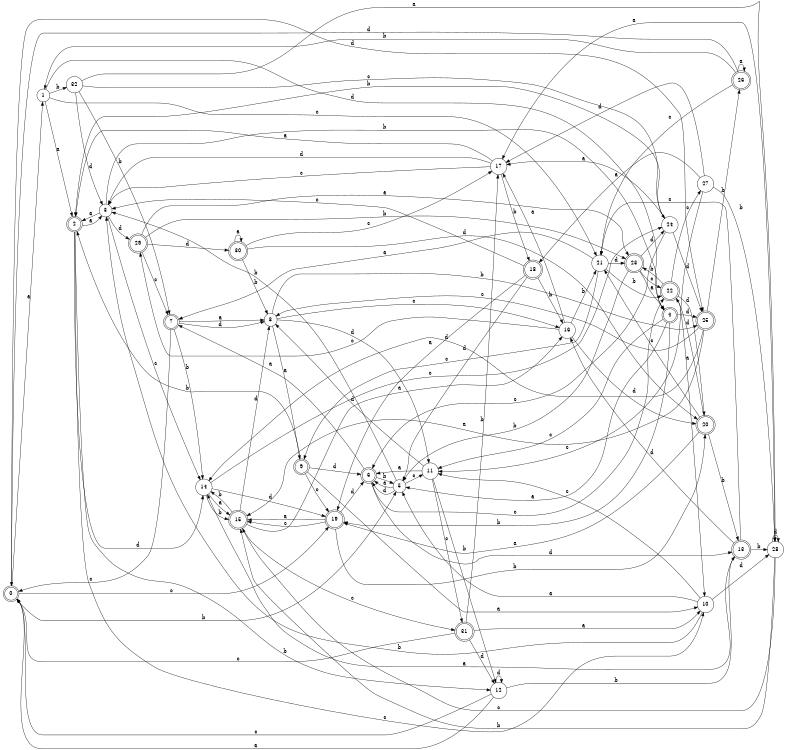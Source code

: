 digraph n27_6 {
__start0 [label="" shape="none"];

rankdir=LR;
size="8,5";

s0 [style="rounded,filled", color="black", fillcolor="white" shape="doublecircle", label="0"];
s1 [style="filled", color="black", fillcolor="white" shape="circle", label="1"];
s2 [style="rounded,filled", color="black", fillcolor="white" shape="doublecircle", label="2"];
s3 [style="filled", color="black", fillcolor="white" shape="circle", label="3"];
s4 [style="rounded,filled", color="black", fillcolor="white" shape="doublecircle", label="4"];
s5 [style="filled", color="black", fillcolor="white" shape="circle", label="5"];
s6 [style="rounded,filled", color="black", fillcolor="white" shape="doublecircle", label="6"];
s7 [style="rounded,filled", color="black", fillcolor="white" shape="doublecircle", label="7"];
s8 [style="filled", color="black", fillcolor="white" shape="circle", label="8"];
s9 [style="rounded,filled", color="black", fillcolor="white" shape="doublecircle", label="9"];
s10 [style="filled", color="black", fillcolor="white" shape="circle", label="10"];
s11 [style="filled", color="black", fillcolor="white" shape="circle", label="11"];
s12 [style="filled", color="black", fillcolor="white" shape="circle", label="12"];
s13 [style="rounded,filled", color="black", fillcolor="white" shape="doublecircle", label="13"];
s14 [style="filled", color="black", fillcolor="white" shape="circle", label="14"];
s15 [style="rounded,filled", color="black", fillcolor="white" shape="doublecircle", label="15"];
s16 [style="filled", color="black", fillcolor="white" shape="circle", label="16"];
s17 [style="filled", color="black", fillcolor="white" shape="circle", label="17"];
s18 [style="rounded,filled", color="black", fillcolor="white" shape="doublecircle", label="18"];
s19 [style="rounded,filled", color="black", fillcolor="white" shape="doublecircle", label="19"];
s20 [style="rounded,filled", color="black", fillcolor="white" shape="doublecircle", label="20"];
s21 [style="filled", color="black", fillcolor="white" shape="circle", label="21"];
s22 [style="rounded,filled", color="black", fillcolor="white" shape="doublecircle", label="22"];
s23 [style="rounded,filled", color="black", fillcolor="white" shape="doublecircle", label="23"];
s24 [style="filled", color="black", fillcolor="white" shape="circle", label="24"];
s25 [style="rounded,filled", color="black", fillcolor="white" shape="doublecircle", label="25"];
s26 [style="rounded,filled", color="black", fillcolor="white" shape="doublecircle", label="26"];
s27 [style="filled", color="black", fillcolor="white" shape="circle", label="27"];
s28 [style="filled", color="black", fillcolor="white" shape="circle", label="28"];
s29 [style="rounded,filled", color="black", fillcolor="white" shape="doublecircle", label="29"];
s30 [style="rounded,filled", color="black", fillcolor="white" shape="doublecircle", label="30"];
s31 [style="rounded,filled", color="black", fillcolor="white" shape="doublecircle", label="31"];
s32 [style="filled", color="black", fillcolor="white" shape="circle", label="32"];
s0 -> s1 [label="a"];
s0 -> s5 [label="b"];
s0 -> s19 [label="c"];
s0 -> s25 [label="d"];
s1 -> s2 [label="a"];
s1 -> s32 [label="b"];
s1 -> s21 [label="c"];
s1 -> s4 [label="d"];
s2 -> s3 [label="a"];
s2 -> s12 [label="b"];
s2 -> s10 [label="c"];
s2 -> s14 [label="d"];
s3 -> s2 [label="a"];
s3 -> s4 [label="b"];
s3 -> s14 [label="c"];
s3 -> s29 [label="d"];
s4 -> s5 [label="a"];
s4 -> s19 [label="b"];
s4 -> s11 [label="c"];
s4 -> s25 [label="d"];
s5 -> s6 [label="a"];
s5 -> s3 [label="b"];
s5 -> s11 [label="c"];
s5 -> s6 [label="d"];
s6 -> s7 [label="a"];
s6 -> s5 [label="b"];
s6 -> s22 [label="c"];
s6 -> s13 [label="d"];
s7 -> s8 [label="a"];
s7 -> s14 [label="b"];
s7 -> s0 [label="c"];
s7 -> s8 [label="d"];
s8 -> s9 [label="a"];
s8 -> s25 [label="b"];
s8 -> s16 [label="c"];
s8 -> s11 [label="d"];
s9 -> s10 [label="a"];
s9 -> s2 [label="b"];
s9 -> s19 [label="c"];
s9 -> s6 [label="d"];
s10 -> s5 [label="a"];
s10 -> s3 [label="b"];
s10 -> s11 [label="c"];
s10 -> s28 [label="d"];
s11 -> s6 [label="a"];
s11 -> s12 [label="b"];
s11 -> s31 [label="c"];
s11 -> s8 [label="d"];
s12 -> s0 [label="a"];
s12 -> s13 [label="b"];
s12 -> s0 [label="c"];
s12 -> s12 [label="d"];
s13 -> s14 [label="a"];
s13 -> s28 [label="b"];
s13 -> s21 [label="c"];
s13 -> s16 [label="d"];
s14 -> s15 [label="a"];
s14 -> s15 [label="b"];
s14 -> s24 [label="c"];
s14 -> s19 [label="d"];
s15 -> s16 [label="a"];
s15 -> s14 [label="b"];
s15 -> s31 [label="c"];
s15 -> s8 [label="d"];
s16 -> s17 [label="a"];
s16 -> s21 [label="b"];
s16 -> s29 [label="c"];
s16 -> s20 [label="d"];
s17 -> s2 [label="a"];
s17 -> s18 [label="b"];
s17 -> s3 [label="c"];
s17 -> s3 [label="d"];
s18 -> s19 [label="a"];
s18 -> s16 [label="b"];
s18 -> s3 [label="c"];
s18 -> s5 [label="d"];
s19 -> s15 [label="a"];
s19 -> s20 [label="b"];
s19 -> s15 [label="c"];
s19 -> s6 [label="d"];
s20 -> s19 [label="a"];
s20 -> s13 [label="b"];
s20 -> s21 [label="c"];
s20 -> s22 [label="d"];
s21 -> s7 [label="a"];
s21 -> s22 [label="b"];
s21 -> s9 [label="c"];
s21 -> s23 [label="d"];
s22 -> s10 [label="a"];
s22 -> s23 [label="b"];
s22 -> s27 [label="c"];
s22 -> s20 [label="d"];
s23 -> s4 [label="a"];
s23 -> s5 [label="b"];
s23 -> s22 [label="c"];
s23 -> s24 [label="d"];
s24 -> s17 [label="a"];
s24 -> s2 [label="b"];
s24 -> s6 [label="c"];
s24 -> s25 [label="d"];
s25 -> s15 [label="a"];
s25 -> s26 [label="b"];
s25 -> s8 [label="c"];
s25 -> s14 [label="d"];
s26 -> s26 [label="a"];
s26 -> s1 [label="b"];
s26 -> s21 [label="c"];
s26 -> s0 [label="d"];
s27 -> s18 [label="a"];
s27 -> s28 [label="b"];
s27 -> s11 [label="c"];
s27 -> s17 [label="d"];
s28 -> s17 [label="a"];
s28 -> s15 [label="b"];
s28 -> s15 [label="c"];
s28 -> s28 [label="d"];
s29 -> s23 [label="a"];
s29 -> s23 [label="b"];
s29 -> s7 [label="c"];
s29 -> s30 [label="d"];
s30 -> s30 [label="a"];
s30 -> s8 [label="b"];
s30 -> s17 [label="c"];
s30 -> s20 [label="d"];
s31 -> s10 [label="a"];
s31 -> s17 [label="b"];
s31 -> s0 [label="c"];
s31 -> s12 [label="d"];
s32 -> s28 [label="a"];
s32 -> s7 [label="b"];
s32 -> s24 [label="c"];
s32 -> s3 [label="d"];

}